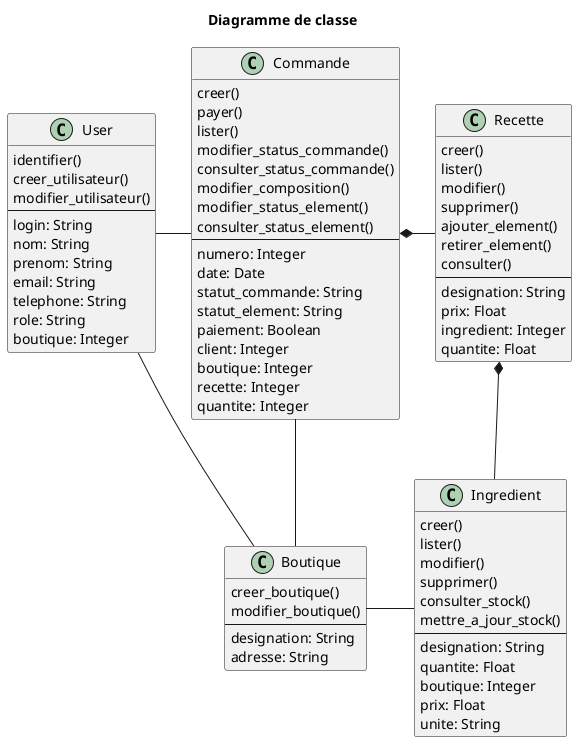 @startuml 06_Class_diagram
title Diagramme de classe

class Commande{
    creer()
    payer()
    lister()
    modifier_status_commande()
    consulter_status_commande()
    modifier_composition()
    modifier_status_element()
    consulter_status_element()
    --
    numero: Integer
    date: Date
    statut_commande: String
    statut_element: String
    paiement: Boolean
    client: Integer
    boutique: Integer
    recette: Integer
    quantite: Integer
}

class Recette{
    creer()
    lister()
    modifier()
    supprimer()
    ajouter_element()
    retirer_element()
    consulter()
    --
    designation: String
    prix: Float
    ingredient: Integer
    quantite: Float
}

class Ingredient{
    creer()
    lister()
    modifier()
    supprimer()
    consulter_stock()
    mettre_a_jour_stock()
    --
    designation: String
    quantite: Float
    boutique: Integer
    prix: Float
    unite: String
}

class User{
    identifier()
    creer_utilisateur()
    modifier_utilisateur()
    --
    login: String
    nom: String
    prenom: String
    email: String
    telephone: String
    role: String
    boutique: Integer
}

class Boutique{
    creer_boutique()
    modifier_boutique()
    --
    designation: String
    adresse: String
}

Commande *- Recette

Recette *-- Ingredient

User - Commande
User - Boutique
Commande -- Boutique

Boutique - Ingredient


@enduml
